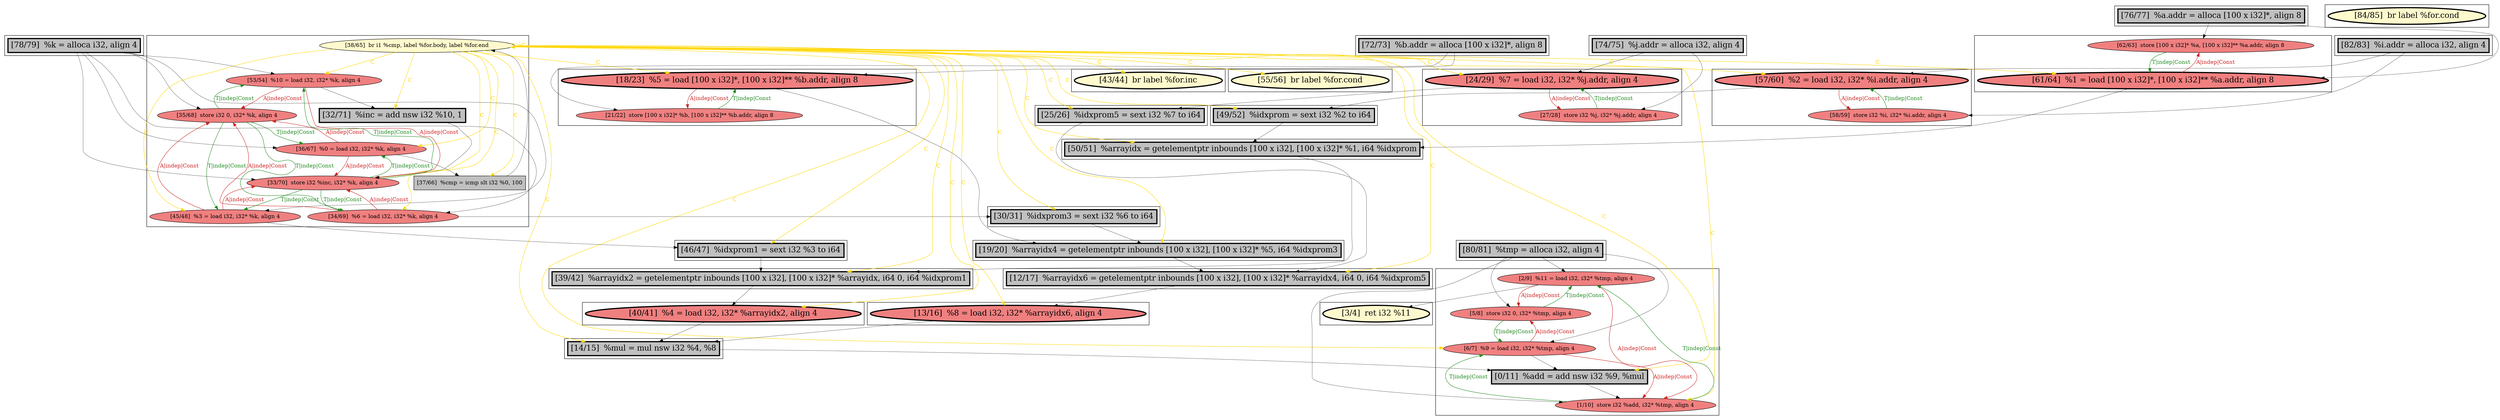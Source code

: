 
digraph G {



node210->node205 [style=solid,color=gold,label="C",penwidth=1.0,fontcolor=gold ]
node209->node208 [style=solid,color=forestgreen,label="T|indep|Const",penwidth=1.0,fontcolor=forestgreen ]
node208->node209 [style=solid,color=firebrick3,label="A|indep|Const",penwidth=1.0,fontcolor=firebrick3 ]
node182->node181 [style=solid,color=firebrick3,label="A|indep|Const",penwidth=1.0,fontcolor=firebrick3 ]
node197->node196 [style=solid,color=firebrick3,label="A|indep|Const",penwidth=1.0,fontcolor=firebrick3 ]
node211->node207 [style=solid,color=firebrick3,label="A|indep|Const",penwidth=1.0,fontcolor=firebrick3 ]
node184->node177 [style=solid,color=black,label="",penwidth=0.5,fontcolor=black ]
node209->node205 [style=solid,color=forestgreen,label="T|indep|Const",penwidth=1.0,fontcolor=forestgreen ]
node205->node209 [style=solid,color=firebrick3,label="A|indep|Const",penwidth=1.0,fontcolor=firebrick3 ]
node207->node208 [style=solid,color=forestgreen,label="T|indep|Const",penwidth=1.0,fontcolor=forestgreen ]
node207->node212 [style=solid,color=forestgreen,label="T|indep|Const",penwidth=1.0,fontcolor=forestgreen ]
node174->node171 [style=solid,color=firebrick3,label="A|indep|Const",penwidth=1.0,fontcolor=firebrick3 ]
node202->node172 [style=solid,color=black,label="",penwidth=0.5,fontcolor=black ]
node176->node202 [style=solid,color=black,label="",penwidth=0.5,fontcolor=black ]
node179->node178 [style=solid,color=firebrick3,label="A|indep|Const",penwidth=1.0,fontcolor=firebrick3 ]
node178->node179 [style=solid,color=forestgreen,label="T|indep|Const",penwidth=1.0,fontcolor=forestgreen ]
node191->node208 [style=solid,color=black,label="",penwidth=0.5,fontcolor=black ]
node195->node174 [style=solid,color=black,label="",penwidth=0.5,fontcolor=black ]
node173->node174 [style=solid,color=forestgreen,label="T|indep|Const",penwidth=1.0,fontcolor=forestgreen ]
node210->node208 [style=solid,color=gold,label="C",penwidth=1.0,fontcolor=gold ]
node211->node209 [style=solid,color=firebrick3,label="A|indep|Const",penwidth=1.0,fontcolor=firebrick3 ]
node210->node199 [style=solid,color=gold,label="C",penwidth=1.0,fontcolor=gold ]
node210->node175 [style=solid,color=gold,label="C",penwidth=1.0,fontcolor=gold ]
node186->node196 [style=solid,color=black,label="",penwidth=0.5,fontcolor=black ]
node204->node210 [style=solid,color=black,label="",penwidth=0.5,fontcolor=black ]
node187->node192 [style=solid,color=black,label="",penwidth=0.5,fontcolor=black ]
node193->node194 [style=solid,color=black,label="",penwidth=0.5,fontcolor=black ]
node191->node209 [style=solid,color=black,label="",penwidth=0.5,fontcolor=black ]
node195->node175 [style=solid,color=black,label="",penwidth=0.5,fontcolor=black ]
node212->node204 [style=solid,color=black,label="",penwidth=0.5,fontcolor=black ]
node210->node173 [style=solid,color=gold,label="C",penwidth=1.0,fontcolor=gold ]
node209->node211 [style=solid,color=forestgreen,label="T|indep|Const",penwidth=1.0,fontcolor=forestgreen ]
node210->node177 [style=solid,color=gold,label="C",penwidth=1.0,fontcolor=gold ]
node207->node211 [style=solid,color=forestgreen,label="T|indep|Const",penwidth=1.0,fontcolor=forestgreen ]
node210->node183 [style=solid,color=gold,label="C",penwidth=1.0,fontcolor=gold ]
node210->node204 [style=solid,color=gold,label="C",penwidth=1.0,fontcolor=gold ]
node210->node172 [style=solid,color=gold,label="C",penwidth=1.0,fontcolor=gold ]
node210->node202 [style=solid,color=gold,label="C",penwidth=1.0,fontcolor=gold ]
node210->node212 [style=solid,color=gold,label="C",penwidth=1.0,fontcolor=gold ]
node211->node189 [style=solid,color=black,label="",penwidth=0.5,fontcolor=black ]
node174->node190 [style=solid,color=black,label="",penwidth=0.5,fontcolor=black ]
node210->node176 [style=solid,color=gold,label="C",penwidth=1.0,fontcolor=gold ]
node203->node194 [style=solid,color=black,label="",penwidth=0.5,fontcolor=black ]
node210->node180 [style=solid,color=gold,label="C",penwidth=1.0,fontcolor=gold ]
node198->node184 [style=solid,color=black,label="",penwidth=0.5,fontcolor=black ]
node207->node205 [style=solid,color=forestgreen,label="T|indep|Const",penwidth=1.0,fontcolor=forestgreen ]
node210->node213 [style=solid,color=gold,label="C",penwidth=1.0,fontcolor=gold ]
node210->node198 [style=solid,color=gold,label="C",penwidth=1.0,fontcolor=gold ]
node186->node197 [style=solid,color=black,label="",penwidth=0.5,fontcolor=black ]
node210->node207 [style=solid,color=gold,label="C",penwidth=1.0,fontcolor=gold ]
node195->node171 [style=solid,color=black,label="",penwidth=0.5,fontcolor=black ]
node200->node179 [style=solid,color=black,label="",penwidth=0.5,fontcolor=black ]
node175->node173 [style=solid,color=firebrick3,label="A|indep|Const",penwidth=1.0,fontcolor=firebrick3 ]
node210->node211 [style=solid,color=gold,label="C",penwidth=1.0,fontcolor=gold ]
node208->node198 [style=solid,color=black,label="",penwidth=0.5,fontcolor=black ]
node210->node210 [style=solid,color=gold,label="C",penwidth=1.0,fontcolor=gold ]
node210->node179 [style=solid,color=gold,label="C",penwidth=1.0,fontcolor=gold ]
node173->node175 [style=solid,color=forestgreen,label="T|indep|Const",penwidth=1.0,fontcolor=forestgreen ]
node210->node197 [style=solid,color=gold,label="C",penwidth=1.0,fontcolor=gold ]
node175->node172 [style=solid,color=black,label="",penwidth=0.5,fontcolor=black ]
node210->node206 [style=solid,color=gold,label="C",penwidth=1.0,fontcolor=gold ]
node210->node194 [style=solid,color=gold,label="C",penwidth=1.0,fontcolor=gold ]
node195->node173 [style=solid,color=black,label="",penwidth=0.5,fontcolor=black ]
node210->node203 [style=solid,color=gold,label="C",penwidth=1.0,fontcolor=gold ]
node212->node209 [style=solid,color=firebrick3,label="A|indep|Const",penwidth=1.0,fontcolor=firebrick3 ]
node210->node193 [style=solid,color=gold,label="C",penwidth=1.0,fontcolor=gold ]
node193->node192 [style=solid,color=firebrick3,label="A|indep|Const",penwidth=1.0,fontcolor=firebrick3 ]
node181->node182 [style=solid,color=forestgreen,label="T|indep|Const",penwidth=1.0,fontcolor=forestgreen ]
node172->node173 [style=solid,color=black,label="",penwidth=0.5,fontcolor=black ]
node197->node203 [style=solid,color=black,label="",penwidth=0.5,fontcolor=black ]
node191->node205 [style=solid,color=black,label="",penwidth=0.5,fontcolor=black ]
node182->node180 [style=solid,color=black,label="",penwidth=0.5,fontcolor=black ]
node205->node207 [style=solid,color=firebrick3,label="A|indep|Const",penwidth=1.0,fontcolor=firebrick3 ]
node213->node183 [style=solid,color=black,label="",penwidth=0.5,fontcolor=black ]
node185->node181 [style=solid,color=black,label="",penwidth=0.5,fontcolor=black ]
node187->node193 [style=solid,color=black,label="",penwidth=0.5,fontcolor=black ]
node200->node178 [style=solid,color=black,label="",penwidth=0.5,fontcolor=black ]
node208->node207 [style=solid,color=firebrick3,label="A|indep|Const",penwidth=1.0,fontcolor=firebrick3 ]
node210->node182 [style=solid,color=gold,label="C",penwidth=1.0,fontcolor=gold ]
node206->node207 [style=solid,color=black,label="",penwidth=0.5,fontcolor=black ]
node212->node207 [style=solid,color=firebrick3,label="A|indep|Const",penwidth=1.0,fontcolor=firebrick3 ]
node210->node201 [style=solid,color=gold,label="C",penwidth=1.0,fontcolor=gold ]
node191->node211 [style=solid,color=black,label="",penwidth=0.5,fontcolor=black ]
node210->node184 [style=solid,color=gold,label="C",penwidth=1.0,fontcolor=gold ]
node210->node189 [style=solid,color=gold,label="C",penwidth=1.0,fontcolor=gold ]
node205->node206 [style=solid,color=black,label="",penwidth=0.5,fontcolor=black ]
node191->node212 [style=solid,color=black,label="",penwidth=0.5,fontcolor=black ]
node185->node182 [style=solid,color=black,label="",penwidth=0.5,fontcolor=black ]
node175->node171 [style=solid,color=firebrick3,label="A|indep|Const",penwidth=1.0,fontcolor=firebrick3 ]
node171->node175 [style=solid,color=forestgreen,label="T|indep|Const",penwidth=1.0,fontcolor=forestgreen ]
node189->node213 [style=solid,color=black,label="",penwidth=0.5,fontcolor=black ]
node196->node197 [style=solid,color=forestgreen,label="T|indep|Const",penwidth=1.0,fontcolor=forestgreen ]
node174->node173 [style=solid,color=firebrick3,label="A|indep|Const",penwidth=1.0,fontcolor=firebrick3 ]
node177->node176 [style=solid,color=black,label="",penwidth=0.5,fontcolor=black ]
node171->node174 [style=solid,color=forestgreen,label="T|indep|Const",penwidth=1.0,fontcolor=forestgreen ]
node183->node202 [style=solid,color=black,label="",penwidth=0.5,fontcolor=black ]
node194->node213 [style=solid,color=black,label="",penwidth=0.5,fontcolor=black ]
node179->node184 [style=solid,color=black,label="",penwidth=0.5,fontcolor=black ]
node192->node193 [style=solid,color=forestgreen,label="T|indep|Const",penwidth=1.0,fontcolor=forestgreen ]
node209->node212 [style=solid,color=forestgreen,label="T|indep|Const",penwidth=1.0,fontcolor=forestgreen ]
node191->node207 [style=solid,color=black,label="",penwidth=0.5,fontcolor=black ]
node180->node177 [style=solid,color=black,label="",penwidth=0.5,fontcolor=black ]


subgraph cluster26 {


node213 [penwidth=3.0,fontsize=20,fillcolor=grey,label="[39/42]  %arrayidx2 = getelementptr inbounds [100 x i32], [100 x i32]* %arrayidx, i64 0, i64 %idxprom1",shape=rectangle,style=filled ]



}

subgraph cluster25 {


node212 [fillcolor=lightcoral,label="[36/67]  %0 = load i32, i32* %k, align 4",shape=ellipse,style=filled ]
node211 [fillcolor=lightcoral,label="[45/48]  %3 = load i32, i32* %k, align 4",shape=ellipse,style=filled ]
node210 [fillcolor=lemonchiffon,label="[38/65]  br i1 %cmp, label %for.body, label %for.end",shape=ellipse,style=filled ]
node205 [fillcolor=lightcoral,label="[53/54]  %10 = load i32, i32* %k, align 4",shape=ellipse,style=filled ]
node204 [fillcolor=grey,label="[37/66]  %cmp = icmp slt i32 %0, 100",shape=rectangle,style=filled ]
node206 [penwidth=3.0,fontsize=20,fillcolor=grey,label="[32/71]  %inc = add nsw i32 %10, 1",shape=rectangle,style=filled ]
node208 [fillcolor=lightcoral,label="[34/69]  %6 = load i32, i32* %k, align 4",shape=ellipse,style=filled ]
node207 [fillcolor=lightcoral,label="[33/70]  store i32 %inc, i32* %k, align 4",shape=ellipse,style=filled ]
node209 [fillcolor=lightcoral,label="[35/68]  store i32 0, i32* %k, align 4",shape=ellipse,style=filled ]



}

subgraph cluster24 {


node203 [penwidth=3.0,fontsize=20,fillcolor=grey,label="[49/52]  %idxprom = sext i32 %2 to i64",shape=rectangle,style=filled ]



}

subgraph cluster22 {


node201 [penwidth=3.0,fontsize=20,fillcolor=lemonchiffon,label="[55/56]  br label %for.cond",shape=ellipse,style=filled ]



}

subgraph cluster20 {


node199 [penwidth=3.0,fontsize=20,fillcolor=lemonchiffon,label="[43/44]  br label %for.inc",shape=ellipse,style=filled ]



}

subgraph cluster18 {


node197 [penwidth=3.0,fontsize=20,fillcolor=lightcoral,label="[57/60]  %2 = load i32, i32* %i.addr, align 4",shape=ellipse,style=filled ]
node196 [fillcolor=lightcoral,label="[58/59]  store i32 %i, i32* %i.addr, align 4",shape=ellipse,style=filled ]



}

subgraph cluster16 {


node194 [penwidth=3.0,fontsize=20,fillcolor=grey,label="[50/51]  %arrayidx = getelementptr inbounds [100 x i32], [100 x i32]* %1, i64 %idxprom",shape=rectangle,style=filled ]



}

subgraph cluster17 {


node195 [penwidth=3.0,fontsize=20,fillcolor=grey,label="[80/81]  %tmp = alloca i32, align 4",shape=rectangle,style=filled ]



}

subgraph cluster4 {


node180 [penwidth=3.0,fontsize=20,fillcolor=grey,label="[25/26]  %idxprom5 = sext i32 %7 to i64",shape=rectangle,style=filled ]



}

subgraph cluster3 {


node179 [penwidth=3.0,fontsize=20,fillcolor=lightcoral,label="[18/23]  %5 = load [100 x i32]*, [100 x i32]** %b.addr, align 8",shape=ellipse,style=filled ]
node178 [fillcolor=lightcoral,label="[21/22]  store [100 x i32]* %b, [100 x i32]** %b.addr, align 8",shape=ellipse,style=filled ]



}

subgraph cluster2 {


node177 [penwidth=3.0,fontsize=20,fillcolor=grey,label="[12/17]  %arrayidx6 = getelementptr inbounds [100 x i32], [100 x i32]* %arrayidx4, i64 0, i64 %idxprom5",shape=rectangle,style=filled ]



}

subgraph cluster1 {


node176 [penwidth=3.0,fontsize=20,fillcolor=lightcoral,label="[13/16]  %8 = load i32, i32* %arrayidx6, align 4",shape=ellipse,style=filled ]



}

subgraph cluster12 {


node189 [penwidth=3.0,fontsize=20,fillcolor=grey,label="[46/47]  %idxprom1 = sext i32 %3 to i64",shape=rectangle,style=filled ]



}

subgraph cluster5 {


node182 [penwidth=3.0,fontsize=20,fillcolor=lightcoral,label="[24/29]  %7 = load i32, i32* %j.addr, align 4",shape=ellipse,style=filled ]
node181 [fillcolor=lightcoral,label="[27/28]  store i32 %j, i32* %j.addr, align 4",shape=ellipse,style=filled ]



}

subgraph cluster0 {


node175 [fillcolor=lightcoral,label="[6/7]  %9 = load i32, i32* %tmp, align 4",shape=ellipse,style=filled ]
node174 [fillcolor=lightcoral,label="[2/9]  %11 = load i32, i32* %tmp, align 4",shape=ellipse,style=filled ]
node173 [fillcolor=lightcoral,label="[1/10]  store i32 %add, i32* %tmp, align 4",shape=ellipse,style=filled ]
node171 [fillcolor=lightcoral,label="[5/8]  store i32 0, i32* %tmp, align 4",shape=ellipse,style=filled ]
node172 [penwidth=3.0,fontsize=20,fillcolor=grey,label="[0/11]  %add = add nsw i32 %9, %mul",shape=rectangle,style=filled ]



}

subgraph cluster6 {


node183 [penwidth=3.0,fontsize=20,fillcolor=lightcoral,label="[40/41]  %4 = load i32, i32* %arrayidx2, align 4",shape=ellipse,style=filled ]



}

subgraph cluster14 {


node191 [penwidth=3.0,fontsize=20,fillcolor=grey,label="[78/79]  %k = alloca i32, align 4",shape=rectangle,style=filled ]



}

subgraph cluster7 {


node184 [penwidth=3.0,fontsize=20,fillcolor=grey,label="[19/20]  %arrayidx4 = getelementptr inbounds [100 x i32], [100 x i32]* %5, i64 %idxprom3",shape=rectangle,style=filled ]



}

subgraph cluster23 {


node202 [penwidth=3.0,fontsize=20,fillcolor=grey,label="[14/15]  %mul = mul nsw i32 %4, %8",shape=rectangle,style=filled ]



}

subgraph cluster8 {


node185 [penwidth=3.0,fontsize=20,fillcolor=grey,label="[74/75]  %j.addr = alloca i32, align 4",shape=rectangle,style=filled ]



}

subgraph cluster21 {


node200 [penwidth=3.0,fontsize=20,fillcolor=grey,label="[72/73]  %b.addr = alloca [100 x i32]*, align 8",shape=rectangle,style=filled ]



}

subgraph cluster9 {


node186 [penwidth=3.0,fontsize=20,fillcolor=grey,label="[82/83]  %i.addr = alloca i32, align 4",shape=rectangle,style=filled ]



}

subgraph cluster19 {


node198 [penwidth=3.0,fontsize=20,fillcolor=grey,label="[30/31]  %idxprom3 = sext i32 %6 to i64",shape=rectangle,style=filled ]



}

subgraph cluster10 {


node187 [penwidth=3.0,fontsize=20,fillcolor=grey,label="[76/77]  %a.addr = alloca [100 x i32]*, align 8",shape=rectangle,style=filled ]



}

subgraph cluster11 {


node188 [penwidth=3.0,fontsize=20,fillcolor=lemonchiffon,label="[84/85]  br label %for.cond",shape=ellipse,style=filled ]



}

subgraph cluster13 {


node190 [penwidth=3.0,fontsize=20,fillcolor=lemonchiffon,label="[3/4]  ret i32 %11",shape=ellipse,style=filled ]



}

subgraph cluster15 {


node193 [penwidth=3.0,fontsize=20,fillcolor=lightcoral,label="[61/64]  %1 = load [100 x i32]*, [100 x i32]** %a.addr, align 8",shape=ellipse,style=filled ]
node192 [fillcolor=lightcoral,label="[62/63]  store [100 x i32]* %a, [100 x i32]** %a.addr, align 8",shape=ellipse,style=filled ]



}

}
